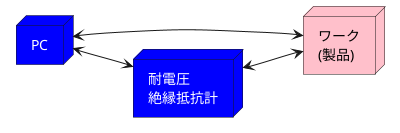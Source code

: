 @startuml

left to right direction

node PC as pc #blue;text:white
node "ワーク\n(製品)" as work #pink
pc <--> work

node "耐電圧\n絶縁抵抗計" as ir #blue;text:white
pc <--> ir
ir <--> work

@enduml